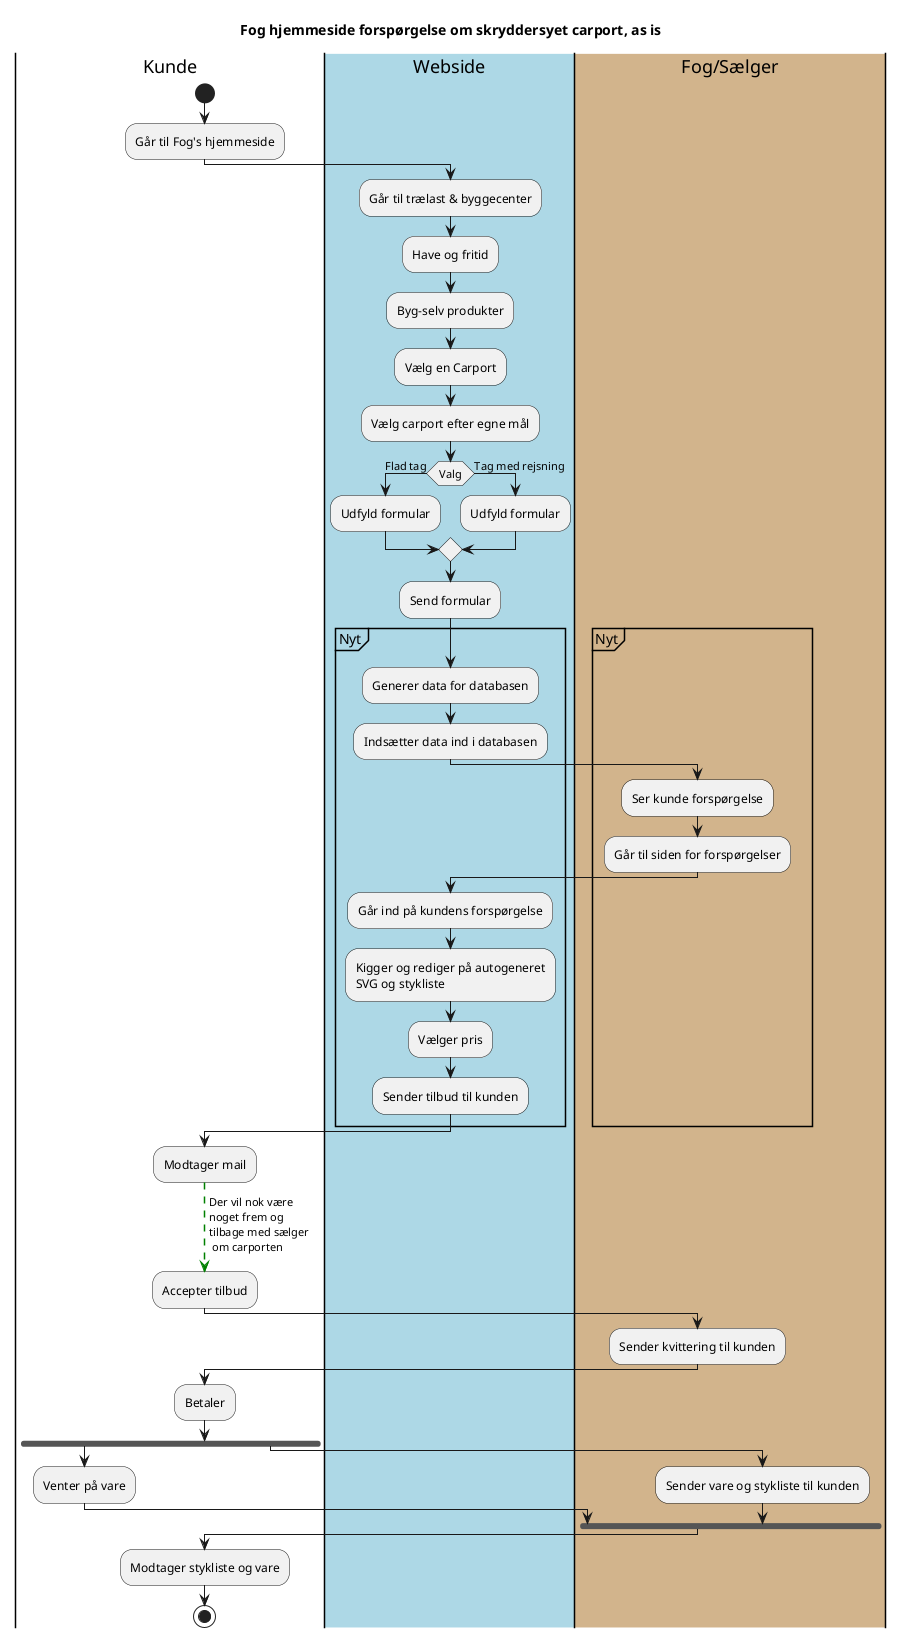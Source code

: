 @startuml
'https://plantuml.com/activity-diagram-beta


Title Fog hjemmeside forspørgelse om skryddersyet carport, as is
|#White|Kunde|
    start
    :Går til Fog's hjemmeside;

|#LightBlue|Webside|
    :Går til trælast & byggecenter;
    :Have og fritid;
    :Byg-selv produkter;
    :Vælg en Carport;
    :Vælg carport efter egne mål;
    if (Valg) then (Flad tag)
        :Udfyld formular;
    else (Tag med rejsning)
        :Udfyld formular;
    endif
    :Send formular;

    partition Nyt {
        :Generer data for databasen;
        :Indsætter data ind i databasen;


|#Tan|Fog/Sælger|
    :Ser kunde forspørgelse;
    :Går til siden for forspørgelser;

|#LightBlue|Webside|
    :Går ind på kundens forspørgelse;
    :Kigger og rediger på autogeneret
    SVG og stykliste;
    :Vælger pris;
    :Sender tilbud til kunden;

}

|#White|Kunde|
    :Modtager mail;
    -[#green,dashed]-> Der vil nok være
    noget frem og
    tilbage med sælger
     om carporten;
    :Accepter tilbud;

|#Tan|Fog/Sælger|
    :Sender kvittering til kunden;

|#White|Kunde|
    :Betaler;

    fork
    |#White|Kunde|
        :Venter på vare;
    fork again
    |#Tan|Fog/Sælger|
        :Sender vare og stykliste til kunden;
    end fork


|#White|Kunde|
    :Modtager stykliste og vare;


stop

@enduml

